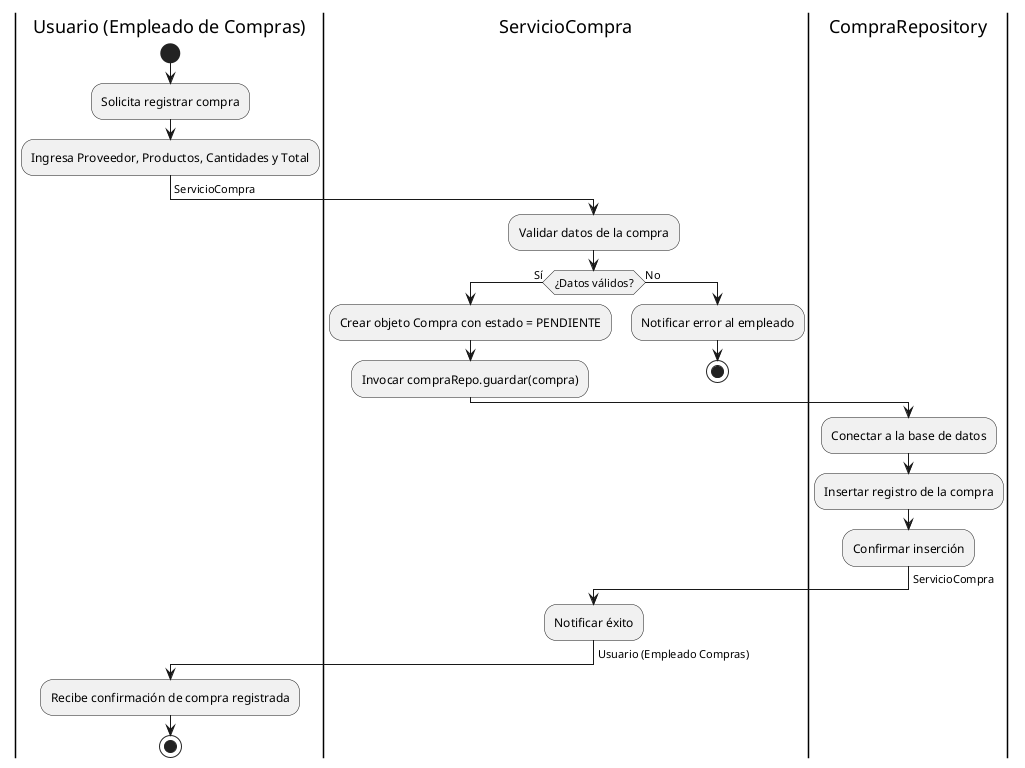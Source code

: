 @startuml RegistrarCompra

|Usuario (Empleado de Compras)|
start
:Solicita registrar compra;
:Ingresa Proveedor, Productos, Cantidades y Total;
-> ServicioCompra;

|ServicioCompra|
:Validar datos de la compra;
if (¿Datos válidos?) then (Sí)
  :Crear objeto Compra con estado = PENDIENTE;
  :Invocar compraRepo.guardar(compra);
  -> CompraRepository;
else (No)
  :Notificar error al empleado;
  stop
endif

|CompraRepository|
:Conectar a la base de datos;
:Insertar registro de la compra;
:Confirmar inserción;
-> ServicioCompra;

|ServicioCompra|
:Notificar éxito;
-> Usuario (Empleado Compras);

|Usuario (Empleado de Compras)|
:Recibe confirmación de compra registrada;
stop

@enduml

